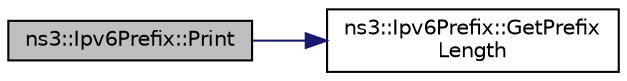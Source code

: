 digraph "ns3::Ipv6Prefix::Print"
{
 // LATEX_PDF_SIZE
  edge [fontname="Helvetica",fontsize="10",labelfontname="Helvetica",labelfontsize="10"];
  node [fontname="Helvetica",fontsize="10",shape=record];
  rankdir="LR";
  Node1 [label="ns3::Ipv6Prefix::Print",height=0.2,width=0.4,color="black", fillcolor="grey75", style="filled", fontcolor="black",tooltip="Print this address to the given output stream."];
  Node1 -> Node2 [color="midnightblue",fontsize="10",style="solid",fontname="Helvetica"];
  Node2 [label="ns3::Ipv6Prefix::GetPrefix\lLength",height=0.2,width=0.4,color="black", fillcolor="white", style="filled",URL="$classns3_1_1_ipv6_prefix.html#a8f92dfe3c7ff5c75cb3ff9442fc68644",tooltip="Get prefix length."];
}
